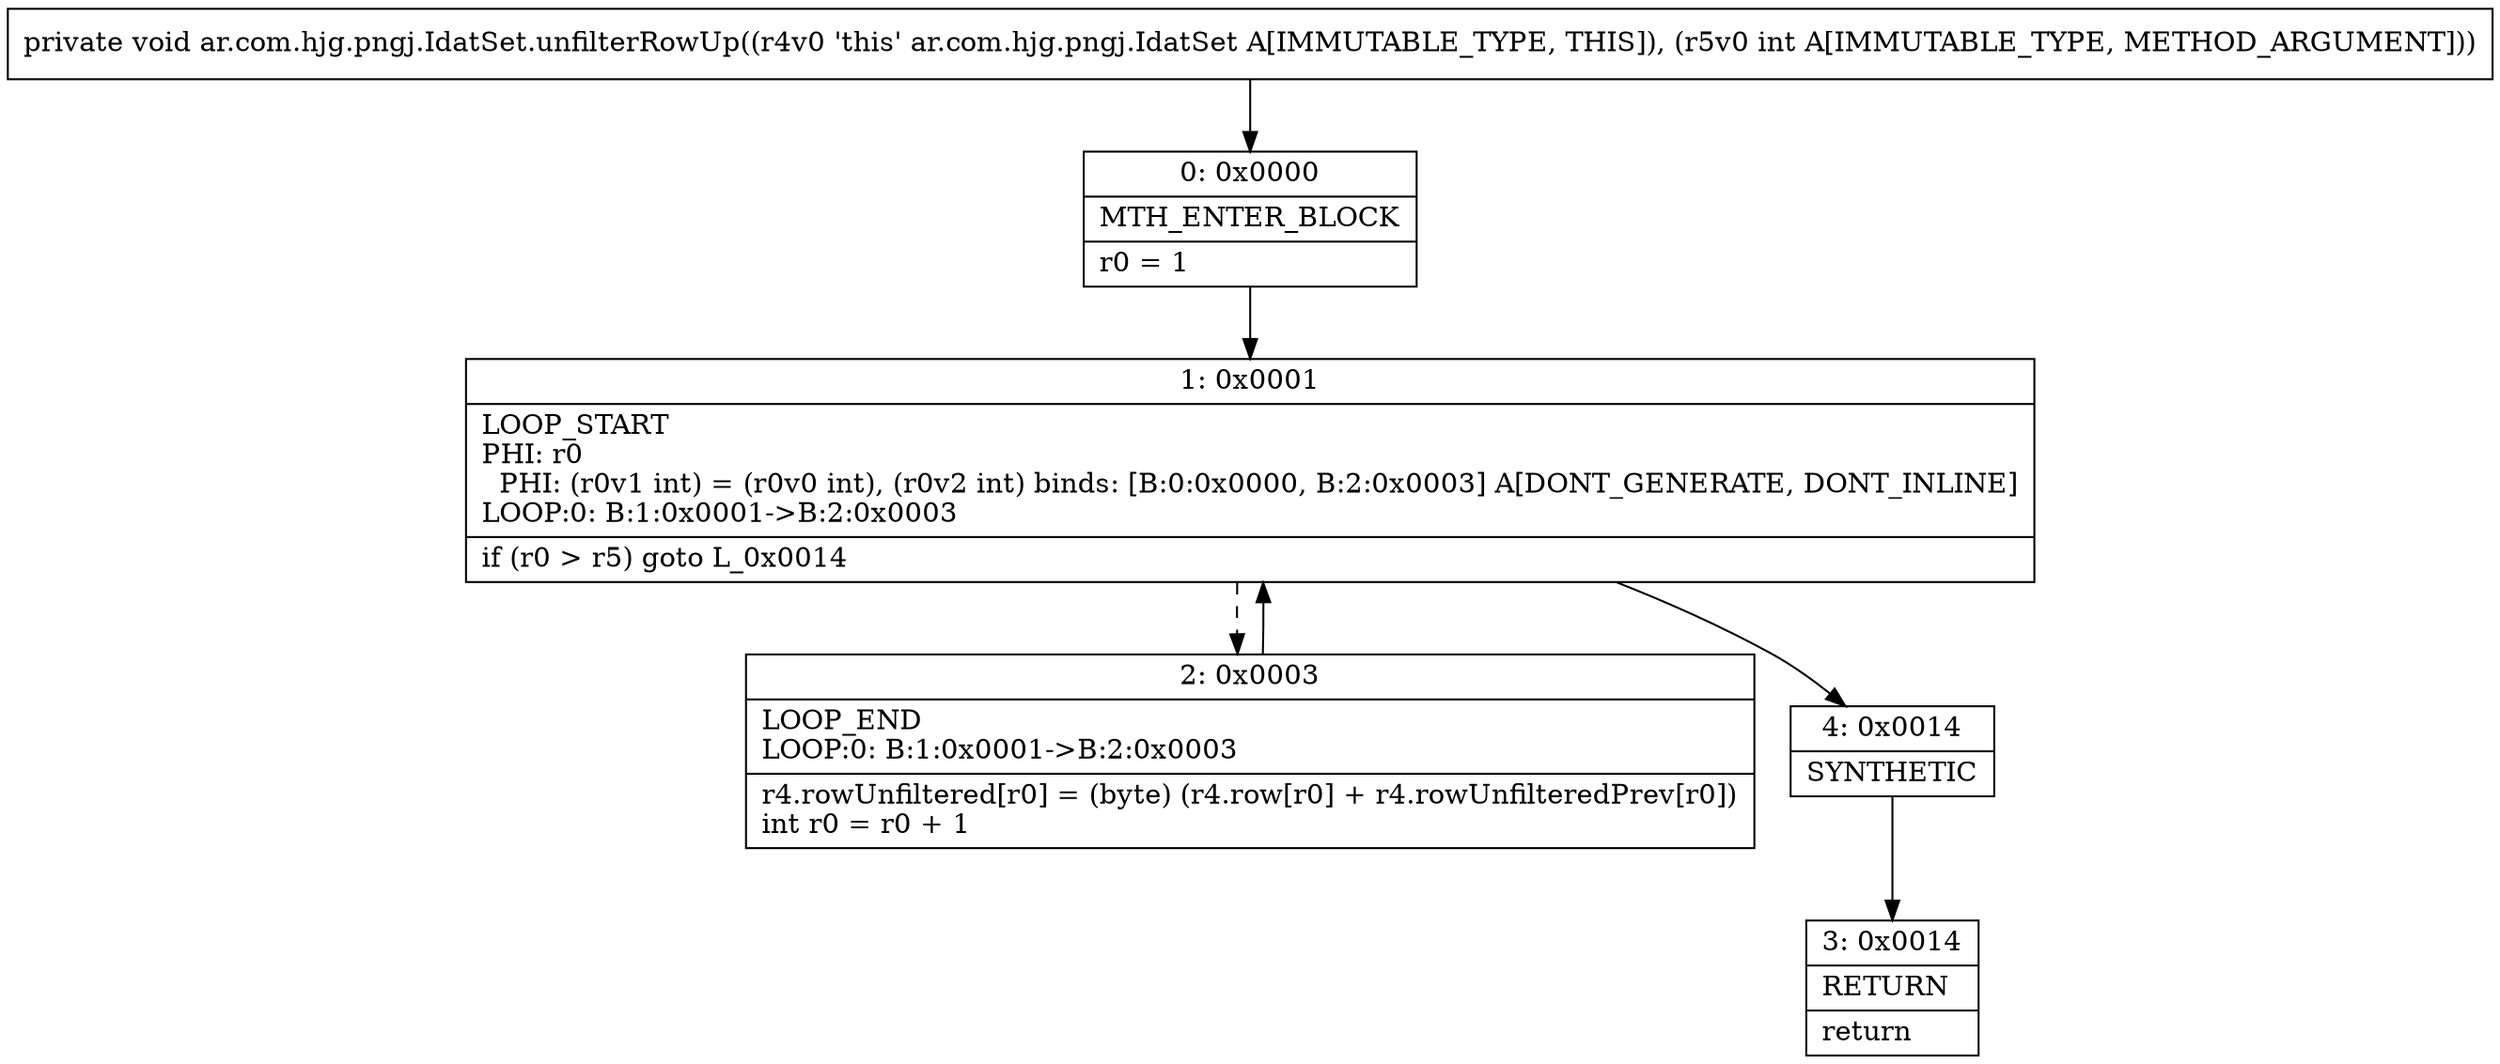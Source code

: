 digraph "CFG forar.com.hjg.pngj.IdatSet.unfilterRowUp(I)V" {
Node_0 [shape=record,label="{0\:\ 0x0000|MTH_ENTER_BLOCK\l|r0 = 1\l}"];
Node_1 [shape=record,label="{1\:\ 0x0001|LOOP_START\lPHI: r0 \l  PHI: (r0v1 int) = (r0v0 int), (r0v2 int) binds: [B:0:0x0000, B:2:0x0003] A[DONT_GENERATE, DONT_INLINE]\lLOOP:0: B:1:0x0001\-\>B:2:0x0003\l|if (r0 \> r5) goto L_0x0014\l}"];
Node_2 [shape=record,label="{2\:\ 0x0003|LOOP_END\lLOOP:0: B:1:0x0001\-\>B:2:0x0003\l|r4.rowUnfiltered[r0] = (byte) (r4.row[r0] + r4.rowUnfilteredPrev[r0])\lint r0 = r0 + 1\l}"];
Node_3 [shape=record,label="{3\:\ 0x0014|RETURN\l|return\l}"];
Node_4 [shape=record,label="{4\:\ 0x0014|SYNTHETIC\l}"];
MethodNode[shape=record,label="{private void ar.com.hjg.pngj.IdatSet.unfilterRowUp((r4v0 'this' ar.com.hjg.pngj.IdatSet A[IMMUTABLE_TYPE, THIS]), (r5v0 int A[IMMUTABLE_TYPE, METHOD_ARGUMENT])) }"];
MethodNode -> Node_0;
Node_0 -> Node_1;
Node_1 -> Node_2[style=dashed];
Node_1 -> Node_4;
Node_2 -> Node_1;
Node_4 -> Node_3;
}


